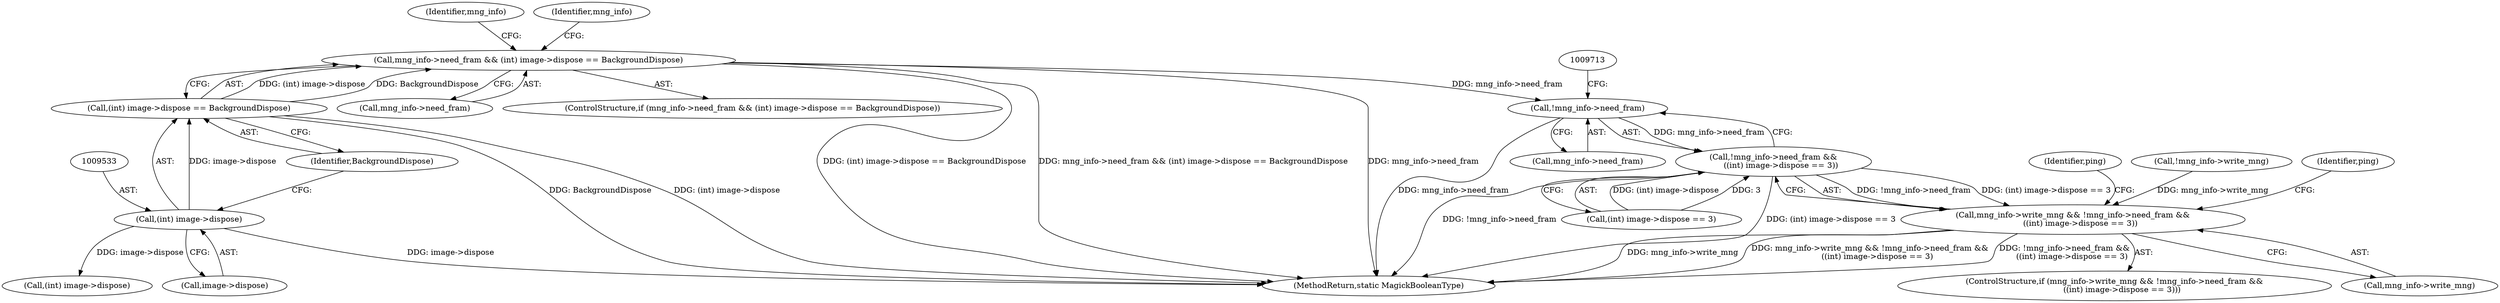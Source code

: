 digraph "0_ImageMagick_816ecab6c532ae086ff4186b3eaf4aa7092d536f@pointer" {
"1009707" [label="(Call,!mng_info->need_fram)"];
"1009527" [label="(Call,mng_info->need_fram && (int) image->dispose == BackgroundDispose)"];
"1009531" [label="(Call,(int) image->dispose == BackgroundDispose)"];
"1009532" [label="(Call,(int) image->dispose)"];
"1009706" [label="(Call,!mng_info->need_fram &&\n      ((int) image->dispose == 3))"];
"1009702" [label="(Call,mng_info->write_mng && !mng_info->need_fram &&\n      ((int) image->dispose == 3))"];
"1009528" [label="(Call,mng_info->need_fram)"];
"1009701" [label="(ControlStructure,if (mng_info->write_mng && !mng_info->need_fram &&\n      ((int) image->dispose == 3)))"];
"1009703" [label="(Call,mng_info->write_mng)"];
"1009711" [label="(Call,(int) image->dispose == 3)"];
"1009526" [label="(ControlStructure,if (mng_info->need_fram && (int) image->dispose == BackgroundDispose))"];
"1009719" [label="(Identifier,ping)"];
"1009779" [label="(MethodReturn,static MagickBooleanType)"];
"1009702" [label="(Call,mng_info->write_mng && !mng_info->need_fram &&\n      ((int) image->dispose == 3))"];
"1009534" [label="(Call,image->dispose)"];
"1009527" [label="(Call,mng_info->need_fram && (int) image->dispose == BackgroundDispose)"];
"1009706" [label="(Call,!mng_info->need_fram &&\n      ((int) image->dispose == 3))"];
"1009707" [label="(Call,!mng_info->need_fram)"];
"1009531" [label="(Call,(int) image->dispose == BackgroundDispose)"];
"1009712" [label="(Call,(int) image->dispose)"];
"1007357" [label="(Call,!mng_info->write_mng)"];
"1009704" [label="(Identifier,mng_info)"];
"1009532" [label="(Call,(int) image->dispose)"];
"1009543" [label="(Identifier,mng_info)"];
"1009708" [label="(Call,mng_info->need_fram)"];
"1009537" [label="(Identifier,BackgroundDispose)"];
"1009723" [label="(Identifier,ping)"];
"1009707" -> "1009706"  [label="AST: "];
"1009707" -> "1009708"  [label="CFG: "];
"1009708" -> "1009707"  [label="AST: "];
"1009713" -> "1009707"  [label="CFG: "];
"1009706" -> "1009707"  [label="CFG: "];
"1009707" -> "1009779"  [label="DDG: mng_info->need_fram"];
"1009707" -> "1009706"  [label="DDG: mng_info->need_fram"];
"1009527" -> "1009707"  [label="DDG: mng_info->need_fram"];
"1009527" -> "1009526"  [label="AST: "];
"1009527" -> "1009528"  [label="CFG: "];
"1009527" -> "1009531"  [label="CFG: "];
"1009528" -> "1009527"  [label="AST: "];
"1009531" -> "1009527"  [label="AST: "];
"1009543" -> "1009527"  [label="CFG: "];
"1009704" -> "1009527"  [label="CFG: "];
"1009527" -> "1009779"  [label="DDG: (int) image->dispose == BackgroundDispose"];
"1009527" -> "1009779"  [label="DDG: mng_info->need_fram && (int) image->dispose == BackgroundDispose"];
"1009527" -> "1009779"  [label="DDG: mng_info->need_fram"];
"1009531" -> "1009527"  [label="DDG: (int) image->dispose"];
"1009531" -> "1009527"  [label="DDG: BackgroundDispose"];
"1009531" -> "1009537"  [label="CFG: "];
"1009532" -> "1009531"  [label="AST: "];
"1009537" -> "1009531"  [label="AST: "];
"1009531" -> "1009779"  [label="DDG: BackgroundDispose"];
"1009531" -> "1009779"  [label="DDG: (int) image->dispose"];
"1009532" -> "1009531"  [label="DDG: image->dispose"];
"1009532" -> "1009534"  [label="CFG: "];
"1009533" -> "1009532"  [label="AST: "];
"1009534" -> "1009532"  [label="AST: "];
"1009537" -> "1009532"  [label="CFG: "];
"1009532" -> "1009779"  [label="DDG: image->dispose"];
"1009532" -> "1009712"  [label="DDG: image->dispose"];
"1009706" -> "1009702"  [label="AST: "];
"1009706" -> "1009711"  [label="CFG: "];
"1009711" -> "1009706"  [label="AST: "];
"1009702" -> "1009706"  [label="CFG: "];
"1009706" -> "1009779"  [label="DDG: !mng_info->need_fram"];
"1009706" -> "1009779"  [label="DDG: (int) image->dispose == 3"];
"1009706" -> "1009702"  [label="DDG: !mng_info->need_fram"];
"1009706" -> "1009702"  [label="DDG: (int) image->dispose == 3"];
"1009711" -> "1009706"  [label="DDG: (int) image->dispose"];
"1009711" -> "1009706"  [label="DDG: 3"];
"1009702" -> "1009701"  [label="AST: "];
"1009702" -> "1009703"  [label="CFG: "];
"1009703" -> "1009702"  [label="AST: "];
"1009719" -> "1009702"  [label="CFG: "];
"1009723" -> "1009702"  [label="CFG: "];
"1009702" -> "1009779"  [label="DDG: mng_info->write_mng"];
"1009702" -> "1009779"  [label="DDG: mng_info->write_mng && !mng_info->need_fram &&\n      ((int) image->dispose == 3)"];
"1009702" -> "1009779"  [label="DDG: !mng_info->need_fram &&\n      ((int) image->dispose == 3)"];
"1007357" -> "1009702"  [label="DDG: mng_info->write_mng"];
}
